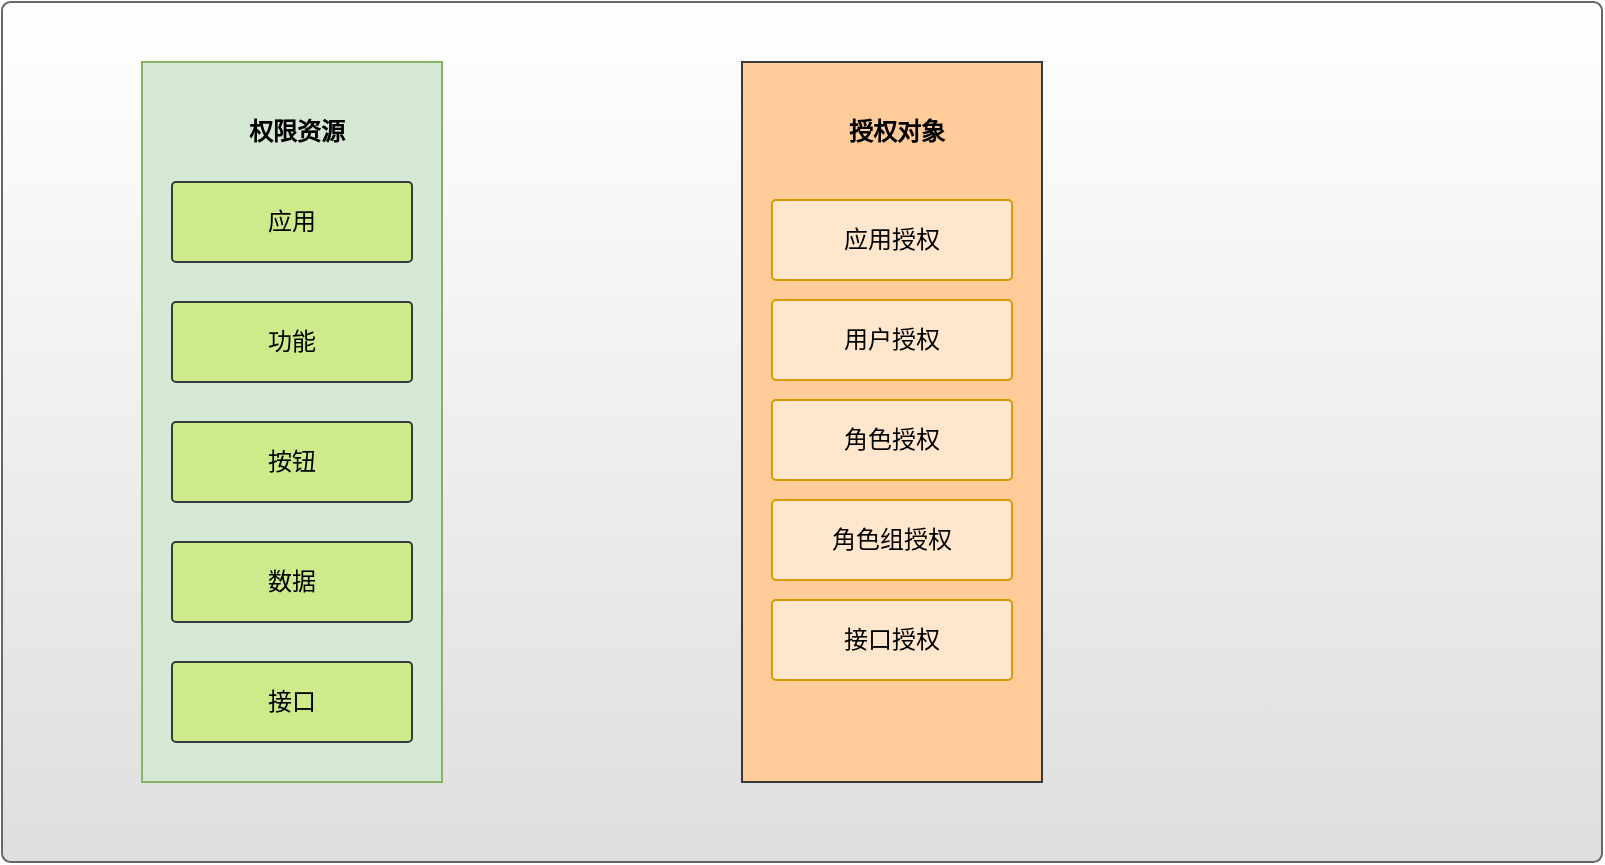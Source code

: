 <mxfile version="20.0.0" type="github">
  <diagram name="Page-1" id="13e1069c-82ec-6db2-03f1-153e76fe0fe0">
    <mxGraphModel dx="868" dy="468" grid="1" gridSize="10" guides="1" tooltips="1" connect="1" arrows="1" fold="1" page="1" pageScale="1" pageWidth="1100" pageHeight="850" background="none" math="0" shadow="0">
      <root>
        <mxCell id="0" />
        <mxCell id="1" parent="0" />
        <mxCell id="qw9EHCWrlxvRK0lsngOA-3" value="" style="rounded=1;whiteSpace=wrap;html=1;fontFamily=Verdana;fillColor=default;gradientColor=#DEDEDE;strokeColor=#666666;arcSize=1;" vertex="1" parent="1">
          <mxGeometry x="70" y="40" width="800" height="430" as="geometry" />
        </mxCell>
        <mxCell id="qw9EHCWrlxvRK0lsngOA-4" value="" style="rounded=0;whiteSpace=wrap;html=1;fontFamily=Verdana;fillColor=#d5e8d4;gradientColor=none;strokeColor=#82b366;" vertex="1" parent="1">
          <mxGeometry x="140" y="70" width="150" height="360" as="geometry" />
        </mxCell>
        <mxCell id="qw9EHCWrlxvRK0lsngOA-5" value="应用" style="rounded=1;whiteSpace=wrap;html=1;fontFamily=Verdana;fillColor=#cdeb8b;strokeColor=#36393d;arcSize=5;" vertex="1" parent="1">
          <mxGeometry x="155" y="130" width="120" height="40" as="geometry" />
        </mxCell>
        <mxCell id="qw9EHCWrlxvRK0lsngOA-6" value="功能" style="rounded=1;whiteSpace=wrap;html=1;fontFamily=Verdana;fillColor=#cdeb8b;strokeColor=#36393d;arcSize=5;" vertex="1" parent="1">
          <mxGeometry x="155" y="190" width="120" height="40" as="geometry" />
        </mxCell>
        <mxCell id="qw9EHCWrlxvRK0lsngOA-7" value="按钮" style="rounded=1;whiteSpace=wrap;html=1;fontFamily=Verdana;fillColor=#cdeb8b;strokeColor=#36393d;arcSize=5;" vertex="1" parent="1">
          <mxGeometry x="155" y="250" width="120" height="40" as="geometry" />
        </mxCell>
        <mxCell id="qw9EHCWrlxvRK0lsngOA-8" value="数据" style="rounded=1;whiteSpace=wrap;html=1;fontFamily=Verdana;fillColor=#cdeb8b;strokeColor=#36393d;arcSize=5;" vertex="1" parent="1">
          <mxGeometry x="155" y="310" width="120" height="40" as="geometry" />
        </mxCell>
        <mxCell id="qw9EHCWrlxvRK0lsngOA-10" value="接口" style="rounded=1;whiteSpace=wrap;html=1;fontFamily=Verdana;fillColor=#cdeb8b;strokeColor=#36393d;arcSize=5;" vertex="1" parent="1">
          <mxGeometry x="155" y="370" width="120" height="40" as="geometry" />
        </mxCell>
        <mxCell id="qw9EHCWrlxvRK0lsngOA-11" value="&lt;b&gt;权限资源&lt;/b&gt;" style="text;html=1;strokeColor=none;fillColor=none;align=center;verticalAlign=middle;whiteSpace=wrap;rounded=0;fontFamily=Verdana;" vertex="1" parent="1">
          <mxGeometry x="155" y="90" width="125" height="30" as="geometry" />
        </mxCell>
        <mxCell id="qw9EHCWrlxvRK0lsngOA-13" value="" style="rounded=0;whiteSpace=wrap;html=1;fontFamily=Verdana;fillColor=#ffcc99;strokeColor=#36393d;" vertex="1" parent="1">
          <mxGeometry x="440" y="70" width="150" height="360" as="geometry" />
        </mxCell>
        <mxCell id="qw9EHCWrlxvRK0lsngOA-14" value="应用授权" style="rounded=1;whiteSpace=wrap;html=1;fontFamily=Verdana;fillColor=#ffe6cc;strokeColor=#d79b00;arcSize=5;" vertex="1" parent="1">
          <mxGeometry x="455" y="139" width="120" height="40" as="geometry" />
        </mxCell>
        <mxCell id="qw9EHCWrlxvRK0lsngOA-15" value="角色授权" style="rounded=1;whiteSpace=wrap;html=1;fontFamily=Verdana;fillColor=#ffe6cc;strokeColor=#d79b00;arcSize=5;" vertex="1" parent="1">
          <mxGeometry x="455" y="239" width="120" height="40" as="geometry" />
        </mxCell>
        <mxCell id="qw9EHCWrlxvRK0lsngOA-16" value="角色组授权" style="rounded=1;whiteSpace=wrap;html=1;fontFamily=Verdana;fillColor=#ffe6cc;strokeColor=#d79b00;arcSize=5;" vertex="1" parent="1">
          <mxGeometry x="455" y="289" width="120" height="40" as="geometry" />
        </mxCell>
        <mxCell id="qw9EHCWrlxvRK0lsngOA-18" value="接口授权" style="rounded=1;whiteSpace=wrap;html=1;fontFamily=Verdana;fillColor=#ffe6cc;strokeColor=#d79b00;arcSize=5;" vertex="1" parent="1">
          <mxGeometry x="455" y="339" width="120" height="40" as="geometry" />
        </mxCell>
        <mxCell id="qw9EHCWrlxvRK0lsngOA-19" value="&lt;b&gt;授权对象&lt;/b&gt;" style="text;html=1;strokeColor=none;fillColor=none;align=center;verticalAlign=middle;whiteSpace=wrap;rounded=0;fontFamily=Verdana;" vertex="1" parent="1">
          <mxGeometry x="455" y="90" width="125" height="30" as="geometry" />
        </mxCell>
        <mxCell id="qw9EHCWrlxvRK0lsngOA-20" value="用户授权" style="rounded=1;whiteSpace=wrap;html=1;fontFamily=Verdana;fillColor=#ffe6cc;strokeColor=#d79b00;arcSize=5;" vertex="1" parent="1">
          <mxGeometry x="455" y="189" width="120" height="40" as="geometry" />
        </mxCell>
      </root>
    </mxGraphModel>
  </diagram>
</mxfile>
